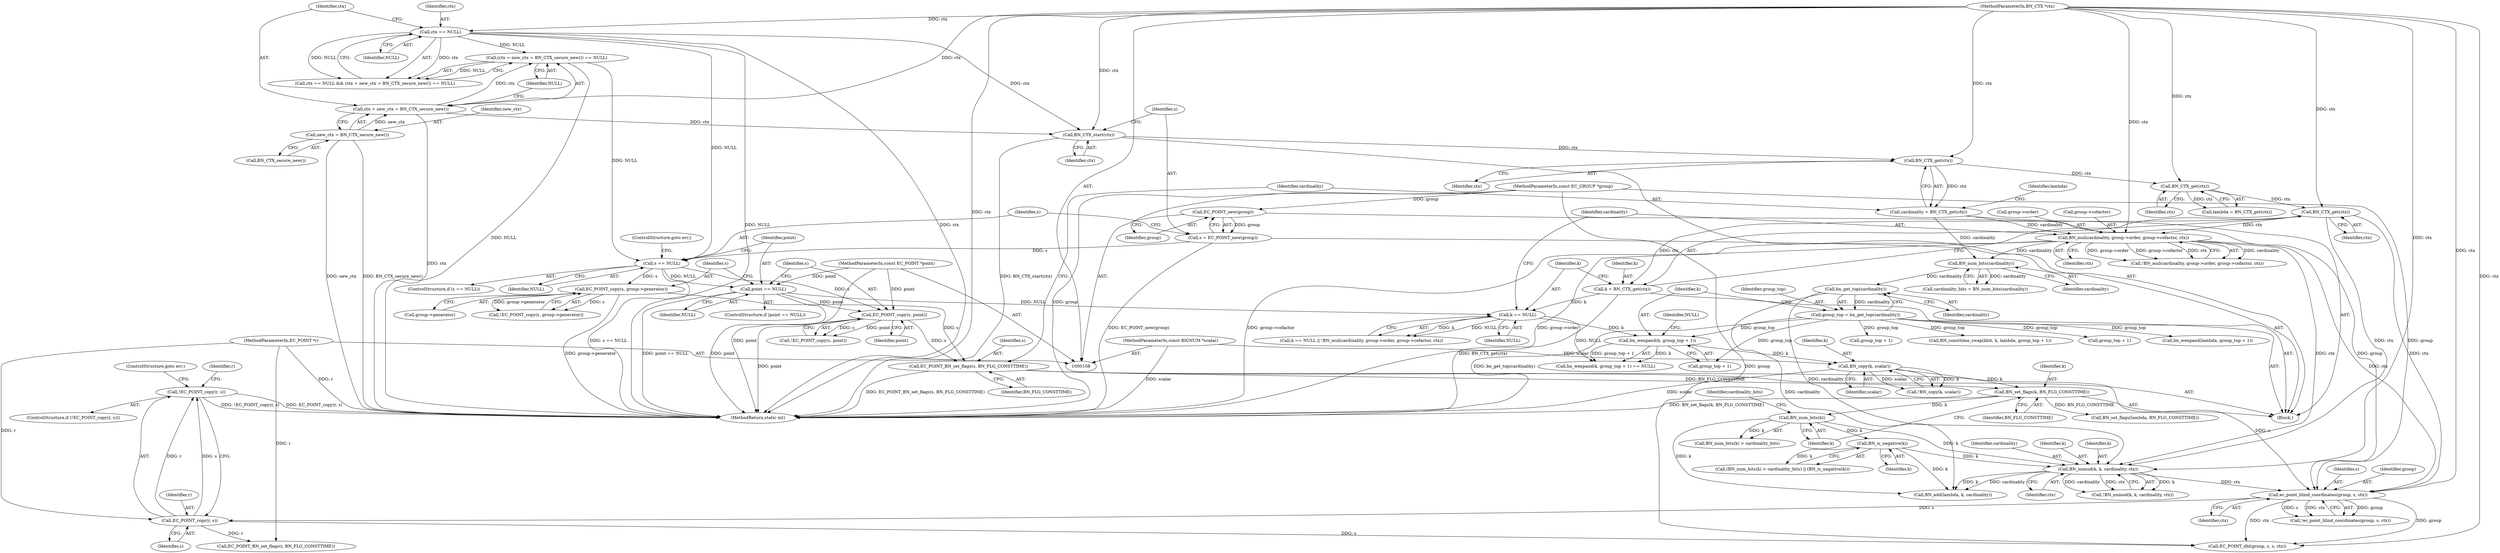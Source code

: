 digraph "0_openssl_56fb454d281a023b3f950d969693553d3f3ceea1@API" {
"1000365" [label="(Call,!EC_POINT_copy(r, s))"];
"1000366" [label="(Call,EC_POINT_copy(r, s))"];
"1000110" [label="(MethodParameterIn,EC_POINT *r)"];
"1000359" [label="(Call,ec_point_blind_coordinates(group, s, ctx))"];
"1000163" [label="(Call,EC_POINT_new(group))"];
"1000109" [label="(MethodParameterIn,const EC_GROUP *group)"];
"1000191" [label="(Call,EC_POINT_BN_set_flags(s, BN_FLG_CONSTTIME))"];
"1000187" [label="(Call,EC_POINT_copy(s, point))"];
"1000166" [label="(Call,s == NULL)"];
"1000161" [label="(Call,s = EC_POINT_new(group))"];
"1000147" [label="(Call,ctx == NULL)"];
"1000113" [label="(MethodParameterIn,BN_CTX *ctx)"];
"1000150" [label="(Call,(ctx = new_ctx = BN_CTX_secure_new()) == NULL)"];
"1000151" [label="(Call,ctx = new_ctx = BN_CTX_secure_new())"];
"1000153" [label="(Call,new_ctx = BN_CTX_secure_new())"];
"1000171" [label="(Call,point == NULL)"];
"1000112" [label="(MethodParameterIn,const EC_POINT *point)"];
"1000177" [label="(Call,EC_POINT_copy(s, group->generator))"];
"1000212" [label="(Call,BN_mul(cardinality, group->order, group->cofactor, ctx))"];
"1000194" [label="(Call,cardinality = BN_CTX_get(ctx))"];
"1000196" [label="(Call,BN_CTX_get(ctx))"];
"1000159" [label="(Call,BN_CTX_start(ctx))"];
"1000204" [label="(Call,BN_CTX_get(ctx))"];
"1000200" [label="(Call,BN_CTX_get(ctx))"];
"1000267" [label="(Call,BN_nnmod(k, k, cardinality, ctx))"];
"1000259" [label="(Call,BN_num_bits(k))"];
"1000253" [label="(Call,BN_set_flags(k, BN_FLG_CONSTTIME))"];
"1000249" [label="(Call,BN_copy(k, scalar))"];
"1000233" [label="(Call,bn_wexpand(k, group_top + 1))"];
"1000208" [label="(Call,k == NULL)"];
"1000202" [label="(Call,k = BN_CTX_get(ctx))"];
"1000226" [label="(Call,group_top = bn_get_top(cardinality))"];
"1000228" [label="(Call,bn_get_top(cardinality))"];
"1000224" [label="(Call,BN_num_bits(cardinality))"];
"1000111" [label="(MethodParameterIn,const BIGNUM *scalar)"];
"1000262" [label="(Call,BN_is_negative(k))"];
"1000147" [label="(Call,ctx == NULL)"];
"1000203" [label="(Identifier,k)"];
"1000248" [label="(Call,!BN_copy(k, scalar))"];
"1000232" [label="(Call,bn_wexpand(k, group_top + 1) == NULL)"];
"1000257" [label="(Call,(BN_num_bits(k) > cardinality_bits) || (BN_is_negative(k)))"];
"1000358" [label="(Call,!ec_point_blind_coordinates(group, s, ctx))"];
"1000369" [label="(ControlStructure,goto err;)"];
"1000262" [label="(Call,BN_is_negative(k))"];
"1000204" [label="(Call,BN_CTX_get(ctx))"];
"1000375" [label="(Call,EC_POINT_dbl(group, s, s, ctx))"];
"1000192" [label="(Identifier,s)"];
"1000213" [label="(Identifier,cardinality)"];
"1000194" [label="(Call,cardinality = BN_CTX_get(ctx))"];
"1000367" [label="(Identifier,r)"];
"1000280" [label="(Call,BN_set_flags(lambda, BN_FLG_CONSTTIME))"];
"1000360" [label="(Identifier,group)"];
"1000366" [label="(Call,EC_POINT_copy(r, s))"];
"1000263" [label="(Identifier,k)"];
"1000163" [label="(Call,EC_POINT_new(group))"];
"1000170" [label="(ControlStructure,if (point == NULL))"];
"1000195" [label="(Identifier,cardinality)"];
"1000224" [label="(Call,BN_num_bits(cardinality))"];
"1000271" [label="(Identifier,ctx)"];
"1000156" [label="(Identifier,NULL)"];
"1000269" [label="(Identifier,k)"];
"1000268" [label="(Identifier,k)"];
"1000114" [label="(Block,)"];
"1000295" [label="(Call,BN_consttime_swap(kbit, k, lambda, group_top + 1))"];
"1000196" [label="(Call,BN_CTX_get(ctx))"];
"1000155" [label="(Call,BN_CTX_secure_new())"];
"1000176" [label="(Call,!EC_POINT_copy(s, group->generator))"];
"1000167" [label="(Identifier,s)"];
"1000255" [label="(Identifier,BN_FLG_CONSTTIME)"];
"1000207" [label="(Call,k == NULL || !BN_mul(cardinality, group->order, group->cofactor, ctx))"];
"1000111" [label="(MethodParameterIn,const BIGNUM *scalar)"];
"1000149" [label="(Identifier,NULL)"];
"1000225" [label="(Identifier,cardinality)"];
"1000359" [label="(Call,ec_point_blind_coordinates(group, s, ctx))"];
"1000362" [label="(Identifier,ctx)"];
"1000235" [label="(Call,group_top + 1)"];
"1000260" [label="(Identifier,k)"];
"1000251" [label="(Identifier,scalar)"];
"1000166" [label="(Call,s == NULL)"];
"1000153" [label="(Call,new_ctx = BN_CTX_secure_new())"];
"1000150" [label="(Call,(ctx = new_ctx = BN_CTX_secure_new()) == NULL)"];
"1000179" [label="(Call,group->generator)"];
"1000199" [label="(Identifier,lambda)"];
"1000177" [label="(Call,EC_POINT_copy(s, group->generator))"];
"1000110" [label="(MethodParameterIn,EC_POINT *r)"];
"1000113" [label="(MethodParameterIn,BN_CTX *ctx)"];
"1000220" [label="(Identifier,ctx)"];
"1000217" [label="(Call,group->cofactor)"];
"1000249" [label="(Call,BN_copy(k, scalar))"];
"1000371" [label="(Identifier,r)"];
"1000299" [label="(Call,group_top + 1)"];
"1000432" [label="(MethodReturn,static int)"];
"1000154" [label="(Identifier,new_ctx)"];
"1000226" [label="(Call,group_top = bn_get_top(cardinality))"];
"1000267" [label="(Call,BN_nnmod(k, k, cardinality, ctx))"];
"1000109" [label="(MethodParameterIn,const EC_GROUP *group)"];
"1000368" [label="(Identifier,s)"];
"1000270" [label="(Identifier,cardinality)"];
"1000173" [label="(Identifier,NULL)"];
"1000191" [label="(Call,EC_POINT_BN_set_flags(s, BN_FLG_CONSTTIME))"];
"1000210" [label="(Identifier,NULL)"];
"1000202" [label="(Call,k = BN_CTX_get(ctx))"];
"1000151" [label="(Call,ctx = new_ctx = BN_CTX_secure_new())"];
"1000148" [label="(Identifier,ctx)"];
"1000250" [label="(Identifier,k)"];
"1000229" [label="(Identifier,cardinality)"];
"1000222" [label="(Call,cardinality_bits = BN_num_bits(cardinality))"];
"1000198" [label="(Call,lambda = BN_CTX_get(ctx))"];
"1000160" [label="(Identifier,ctx)"];
"1000165" [label="(ControlStructure,if (s == NULL))"];
"1000146" [label="(Call,ctx == NULL && (ctx = new_ctx = BN_CTX_secure_new()) == NULL)"];
"1000208" [label="(Call,k == NULL)"];
"1000254" [label="(Identifier,k)"];
"1000234" [label="(Identifier,k)"];
"1000211" [label="(Call,!BN_mul(cardinality, group->order, group->cofactor, ctx))"];
"1000209" [label="(Identifier,k)"];
"1000259" [label="(Call,BN_num_bits(k))"];
"1000238" [label="(Identifier,NULL)"];
"1000152" [label="(Identifier,ctx)"];
"1000365" [label="(Call,!EC_POINT_copy(r, s))"];
"1000275" [label="(Call,BN_add(lambda, k, cardinality))"];
"1000169" [label="(ControlStructure,goto err;)"];
"1000193" [label="(Identifier,BN_FLG_CONSTTIME)"];
"1000186" [label="(Call,!EC_POINT_copy(s, point))"];
"1000197" [label="(Identifier,ctx)"];
"1000178" [label="(Identifier,s)"];
"1000205" [label="(Identifier,ctx)"];
"1000258" [label="(Call,BN_num_bits(k) > cardinality_bits)"];
"1000361" [label="(Identifier,s)"];
"1000233" [label="(Call,bn_wexpand(k, group_top + 1))"];
"1000161" [label="(Call,s = EC_POINT_new(group))"];
"1000240" [label="(Call,bn_wexpand(lambda, group_top + 1))"];
"1000164" [label="(Identifier,group)"];
"1000159" [label="(Call,BN_CTX_start(ctx))"];
"1000162" [label="(Identifier,s)"];
"1000172" [label="(Identifier,point)"];
"1000189" [label="(Identifier,point)"];
"1000242" [label="(Call,group_top + 1)"];
"1000201" [label="(Identifier,ctx)"];
"1000200" [label="(Call,BN_CTX_get(ctx))"];
"1000227" [label="(Identifier,group_top)"];
"1000112" [label="(MethodParameterIn,const EC_POINT *point)"];
"1000228" [label="(Call,bn_get_top(cardinality))"];
"1000212" [label="(Call,BN_mul(cardinality, group->order, group->cofactor, ctx))"];
"1000364" [label="(ControlStructure,if (!EC_POINT_copy(r, s)))"];
"1000253" [label="(Call,BN_set_flags(k, BN_FLG_CONSTTIME))"];
"1000168" [label="(Identifier,NULL)"];
"1000188" [label="(Identifier,s)"];
"1000261" [label="(Identifier,cardinality_bits)"];
"1000266" [label="(Call,!BN_nnmod(k, k, cardinality, ctx))"];
"1000214" [label="(Call,group->order)"];
"1000187" [label="(Call,EC_POINT_copy(s, point))"];
"1000171" [label="(Call,point == NULL)"];
"1000370" [label="(Call,EC_POINT_BN_set_flags(r, BN_FLG_CONSTTIME))"];
"1000365" -> "1000364"  [label="AST: "];
"1000365" -> "1000366"  [label="CFG: "];
"1000366" -> "1000365"  [label="AST: "];
"1000369" -> "1000365"  [label="CFG: "];
"1000371" -> "1000365"  [label="CFG: "];
"1000365" -> "1000432"  [label="DDG: !EC_POINT_copy(r, s)"];
"1000365" -> "1000432"  [label="DDG: EC_POINT_copy(r, s)"];
"1000366" -> "1000365"  [label="DDG: r"];
"1000366" -> "1000365"  [label="DDG: s"];
"1000366" -> "1000368"  [label="CFG: "];
"1000367" -> "1000366"  [label="AST: "];
"1000368" -> "1000366"  [label="AST: "];
"1000110" -> "1000366"  [label="DDG: r"];
"1000359" -> "1000366"  [label="DDG: s"];
"1000366" -> "1000370"  [label="DDG: r"];
"1000366" -> "1000375"  [label="DDG: s"];
"1000110" -> "1000108"  [label="AST: "];
"1000110" -> "1000432"  [label="DDG: r"];
"1000110" -> "1000370"  [label="DDG: r"];
"1000359" -> "1000358"  [label="AST: "];
"1000359" -> "1000362"  [label="CFG: "];
"1000360" -> "1000359"  [label="AST: "];
"1000361" -> "1000359"  [label="AST: "];
"1000362" -> "1000359"  [label="AST: "];
"1000358" -> "1000359"  [label="CFG: "];
"1000359" -> "1000358"  [label="DDG: group"];
"1000359" -> "1000358"  [label="DDG: s"];
"1000359" -> "1000358"  [label="DDG: ctx"];
"1000163" -> "1000359"  [label="DDG: group"];
"1000109" -> "1000359"  [label="DDG: group"];
"1000191" -> "1000359"  [label="DDG: s"];
"1000212" -> "1000359"  [label="DDG: ctx"];
"1000204" -> "1000359"  [label="DDG: ctx"];
"1000267" -> "1000359"  [label="DDG: ctx"];
"1000113" -> "1000359"  [label="DDG: ctx"];
"1000359" -> "1000375"  [label="DDG: group"];
"1000359" -> "1000375"  [label="DDG: ctx"];
"1000163" -> "1000161"  [label="AST: "];
"1000163" -> "1000164"  [label="CFG: "];
"1000164" -> "1000163"  [label="AST: "];
"1000161" -> "1000163"  [label="CFG: "];
"1000163" -> "1000161"  [label="DDG: group"];
"1000109" -> "1000163"  [label="DDG: group"];
"1000109" -> "1000108"  [label="AST: "];
"1000109" -> "1000432"  [label="DDG: group"];
"1000109" -> "1000375"  [label="DDG: group"];
"1000191" -> "1000114"  [label="AST: "];
"1000191" -> "1000193"  [label="CFG: "];
"1000192" -> "1000191"  [label="AST: "];
"1000193" -> "1000191"  [label="AST: "];
"1000195" -> "1000191"  [label="CFG: "];
"1000191" -> "1000432"  [label="DDG: EC_POINT_BN_set_flags(s, BN_FLG_CONSTTIME)"];
"1000187" -> "1000191"  [label="DDG: s"];
"1000177" -> "1000191"  [label="DDG: s"];
"1000191" -> "1000253"  [label="DDG: BN_FLG_CONSTTIME"];
"1000187" -> "1000186"  [label="AST: "];
"1000187" -> "1000189"  [label="CFG: "];
"1000188" -> "1000187"  [label="AST: "];
"1000189" -> "1000187"  [label="AST: "];
"1000186" -> "1000187"  [label="CFG: "];
"1000187" -> "1000432"  [label="DDG: point"];
"1000187" -> "1000186"  [label="DDG: s"];
"1000187" -> "1000186"  [label="DDG: point"];
"1000166" -> "1000187"  [label="DDG: s"];
"1000171" -> "1000187"  [label="DDG: point"];
"1000112" -> "1000187"  [label="DDG: point"];
"1000166" -> "1000165"  [label="AST: "];
"1000166" -> "1000168"  [label="CFG: "];
"1000167" -> "1000166"  [label="AST: "];
"1000168" -> "1000166"  [label="AST: "];
"1000169" -> "1000166"  [label="CFG: "];
"1000172" -> "1000166"  [label="CFG: "];
"1000166" -> "1000432"  [label="DDG: s == NULL"];
"1000161" -> "1000166"  [label="DDG: s"];
"1000147" -> "1000166"  [label="DDG: NULL"];
"1000150" -> "1000166"  [label="DDG: NULL"];
"1000166" -> "1000171"  [label="DDG: NULL"];
"1000166" -> "1000177"  [label="DDG: s"];
"1000161" -> "1000114"  [label="AST: "];
"1000162" -> "1000161"  [label="AST: "];
"1000167" -> "1000161"  [label="CFG: "];
"1000161" -> "1000432"  [label="DDG: EC_POINT_new(group)"];
"1000147" -> "1000146"  [label="AST: "];
"1000147" -> "1000149"  [label="CFG: "];
"1000148" -> "1000147"  [label="AST: "];
"1000149" -> "1000147"  [label="AST: "];
"1000152" -> "1000147"  [label="CFG: "];
"1000146" -> "1000147"  [label="CFG: "];
"1000147" -> "1000432"  [label="DDG: NULL"];
"1000147" -> "1000432"  [label="DDG: ctx"];
"1000147" -> "1000146"  [label="DDG: ctx"];
"1000147" -> "1000146"  [label="DDG: NULL"];
"1000113" -> "1000147"  [label="DDG: ctx"];
"1000147" -> "1000150"  [label="DDG: NULL"];
"1000147" -> "1000159"  [label="DDG: ctx"];
"1000113" -> "1000108"  [label="AST: "];
"1000113" -> "1000432"  [label="DDG: ctx"];
"1000113" -> "1000151"  [label="DDG: ctx"];
"1000113" -> "1000159"  [label="DDG: ctx"];
"1000113" -> "1000196"  [label="DDG: ctx"];
"1000113" -> "1000200"  [label="DDG: ctx"];
"1000113" -> "1000204"  [label="DDG: ctx"];
"1000113" -> "1000212"  [label="DDG: ctx"];
"1000113" -> "1000267"  [label="DDG: ctx"];
"1000113" -> "1000375"  [label="DDG: ctx"];
"1000150" -> "1000146"  [label="AST: "];
"1000150" -> "1000156"  [label="CFG: "];
"1000151" -> "1000150"  [label="AST: "];
"1000156" -> "1000150"  [label="AST: "];
"1000146" -> "1000150"  [label="CFG: "];
"1000150" -> "1000432"  [label="DDG: NULL"];
"1000150" -> "1000146"  [label="DDG: NULL"];
"1000151" -> "1000150"  [label="DDG: ctx"];
"1000151" -> "1000153"  [label="CFG: "];
"1000152" -> "1000151"  [label="AST: "];
"1000153" -> "1000151"  [label="AST: "];
"1000156" -> "1000151"  [label="CFG: "];
"1000151" -> "1000432"  [label="DDG: ctx"];
"1000153" -> "1000151"  [label="DDG: new_ctx"];
"1000151" -> "1000159"  [label="DDG: ctx"];
"1000153" -> "1000155"  [label="CFG: "];
"1000154" -> "1000153"  [label="AST: "];
"1000155" -> "1000153"  [label="AST: "];
"1000153" -> "1000432"  [label="DDG: BN_CTX_secure_new()"];
"1000153" -> "1000432"  [label="DDG: new_ctx"];
"1000171" -> "1000170"  [label="AST: "];
"1000171" -> "1000173"  [label="CFG: "];
"1000172" -> "1000171"  [label="AST: "];
"1000173" -> "1000171"  [label="AST: "];
"1000178" -> "1000171"  [label="CFG: "];
"1000188" -> "1000171"  [label="CFG: "];
"1000171" -> "1000432"  [label="DDG: point"];
"1000171" -> "1000432"  [label="DDG: point == NULL"];
"1000112" -> "1000171"  [label="DDG: point"];
"1000171" -> "1000208"  [label="DDG: NULL"];
"1000112" -> "1000108"  [label="AST: "];
"1000112" -> "1000432"  [label="DDG: point"];
"1000177" -> "1000176"  [label="AST: "];
"1000177" -> "1000179"  [label="CFG: "];
"1000178" -> "1000177"  [label="AST: "];
"1000179" -> "1000177"  [label="AST: "];
"1000176" -> "1000177"  [label="CFG: "];
"1000177" -> "1000432"  [label="DDG: group->generator"];
"1000177" -> "1000176"  [label="DDG: s"];
"1000177" -> "1000176"  [label="DDG: group->generator"];
"1000212" -> "1000211"  [label="AST: "];
"1000212" -> "1000220"  [label="CFG: "];
"1000213" -> "1000212"  [label="AST: "];
"1000214" -> "1000212"  [label="AST: "];
"1000217" -> "1000212"  [label="AST: "];
"1000220" -> "1000212"  [label="AST: "];
"1000211" -> "1000212"  [label="CFG: "];
"1000212" -> "1000432"  [label="DDG: group->cofactor"];
"1000212" -> "1000432"  [label="DDG: group->order"];
"1000212" -> "1000211"  [label="DDG: cardinality"];
"1000212" -> "1000211"  [label="DDG: group->order"];
"1000212" -> "1000211"  [label="DDG: group->cofactor"];
"1000212" -> "1000211"  [label="DDG: ctx"];
"1000194" -> "1000212"  [label="DDG: cardinality"];
"1000204" -> "1000212"  [label="DDG: ctx"];
"1000212" -> "1000224"  [label="DDG: cardinality"];
"1000212" -> "1000267"  [label="DDG: ctx"];
"1000194" -> "1000114"  [label="AST: "];
"1000194" -> "1000196"  [label="CFG: "];
"1000195" -> "1000194"  [label="AST: "];
"1000196" -> "1000194"  [label="AST: "];
"1000199" -> "1000194"  [label="CFG: "];
"1000196" -> "1000194"  [label="DDG: ctx"];
"1000194" -> "1000224"  [label="DDG: cardinality"];
"1000196" -> "1000197"  [label="CFG: "];
"1000197" -> "1000196"  [label="AST: "];
"1000159" -> "1000196"  [label="DDG: ctx"];
"1000196" -> "1000200"  [label="DDG: ctx"];
"1000159" -> "1000114"  [label="AST: "];
"1000159" -> "1000160"  [label="CFG: "];
"1000160" -> "1000159"  [label="AST: "];
"1000162" -> "1000159"  [label="CFG: "];
"1000159" -> "1000432"  [label="DDG: BN_CTX_start(ctx)"];
"1000204" -> "1000202"  [label="AST: "];
"1000204" -> "1000205"  [label="CFG: "];
"1000205" -> "1000204"  [label="AST: "];
"1000202" -> "1000204"  [label="CFG: "];
"1000204" -> "1000202"  [label="DDG: ctx"];
"1000200" -> "1000204"  [label="DDG: ctx"];
"1000204" -> "1000267"  [label="DDG: ctx"];
"1000200" -> "1000198"  [label="AST: "];
"1000200" -> "1000201"  [label="CFG: "];
"1000201" -> "1000200"  [label="AST: "];
"1000198" -> "1000200"  [label="CFG: "];
"1000200" -> "1000198"  [label="DDG: ctx"];
"1000267" -> "1000266"  [label="AST: "];
"1000267" -> "1000271"  [label="CFG: "];
"1000268" -> "1000267"  [label="AST: "];
"1000269" -> "1000267"  [label="AST: "];
"1000270" -> "1000267"  [label="AST: "];
"1000271" -> "1000267"  [label="AST: "];
"1000266" -> "1000267"  [label="CFG: "];
"1000267" -> "1000266"  [label="DDG: k"];
"1000267" -> "1000266"  [label="DDG: cardinality"];
"1000267" -> "1000266"  [label="DDG: ctx"];
"1000259" -> "1000267"  [label="DDG: k"];
"1000262" -> "1000267"  [label="DDG: k"];
"1000228" -> "1000267"  [label="DDG: cardinality"];
"1000267" -> "1000275"  [label="DDG: k"];
"1000267" -> "1000275"  [label="DDG: cardinality"];
"1000259" -> "1000258"  [label="AST: "];
"1000259" -> "1000260"  [label="CFG: "];
"1000260" -> "1000259"  [label="AST: "];
"1000261" -> "1000259"  [label="CFG: "];
"1000259" -> "1000258"  [label="DDG: k"];
"1000253" -> "1000259"  [label="DDG: k"];
"1000259" -> "1000262"  [label="DDG: k"];
"1000259" -> "1000275"  [label="DDG: k"];
"1000253" -> "1000114"  [label="AST: "];
"1000253" -> "1000255"  [label="CFG: "];
"1000254" -> "1000253"  [label="AST: "];
"1000255" -> "1000253"  [label="AST: "];
"1000260" -> "1000253"  [label="CFG: "];
"1000253" -> "1000432"  [label="DDG: BN_set_flags(k, BN_FLG_CONSTTIME)"];
"1000249" -> "1000253"  [label="DDG: k"];
"1000253" -> "1000280"  [label="DDG: BN_FLG_CONSTTIME"];
"1000249" -> "1000248"  [label="AST: "];
"1000249" -> "1000251"  [label="CFG: "];
"1000250" -> "1000249"  [label="AST: "];
"1000251" -> "1000249"  [label="AST: "];
"1000248" -> "1000249"  [label="CFG: "];
"1000249" -> "1000432"  [label="DDG: scalar"];
"1000249" -> "1000248"  [label="DDG: k"];
"1000249" -> "1000248"  [label="DDG: scalar"];
"1000233" -> "1000249"  [label="DDG: k"];
"1000111" -> "1000249"  [label="DDG: scalar"];
"1000233" -> "1000232"  [label="AST: "];
"1000233" -> "1000235"  [label="CFG: "];
"1000234" -> "1000233"  [label="AST: "];
"1000235" -> "1000233"  [label="AST: "];
"1000238" -> "1000233"  [label="CFG: "];
"1000233" -> "1000232"  [label="DDG: k"];
"1000233" -> "1000232"  [label="DDG: group_top + 1"];
"1000208" -> "1000233"  [label="DDG: k"];
"1000226" -> "1000233"  [label="DDG: group_top"];
"1000208" -> "1000207"  [label="AST: "];
"1000208" -> "1000210"  [label="CFG: "];
"1000209" -> "1000208"  [label="AST: "];
"1000210" -> "1000208"  [label="AST: "];
"1000213" -> "1000208"  [label="CFG: "];
"1000207" -> "1000208"  [label="CFG: "];
"1000208" -> "1000207"  [label="DDG: k"];
"1000208" -> "1000207"  [label="DDG: NULL"];
"1000202" -> "1000208"  [label="DDG: k"];
"1000208" -> "1000232"  [label="DDG: NULL"];
"1000202" -> "1000114"  [label="AST: "];
"1000203" -> "1000202"  [label="AST: "];
"1000209" -> "1000202"  [label="CFG: "];
"1000202" -> "1000432"  [label="DDG: BN_CTX_get(ctx)"];
"1000226" -> "1000114"  [label="AST: "];
"1000226" -> "1000228"  [label="CFG: "];
"1000227" -> "1000226"  [label="AST: "];
"1000228" -> "1000226"  [label="AST: "];
"1000234" -> "1000226"  [label="CFG: "];
"1000226" -> "1000432"  [label="DDG: bn_get_top(cardinality)"];
"1000228" -> "1000226"  [label="DDG: cardinality"];
"1000226" -> "1000235"  [label="DDG: group_top"];
"1000226" -> "1000240"  [label="DDG: group_top"];
"1000226" -> "1000242"  [label="DDG: group_top"];
"1000226" -> "1000295"  [label="DDG: group_top"];
"1000226" -> "1000299"  [label="DDG: group_top"];
"1000228" -> "1000229"  [label="CFG: "];
"1000229" -> "1000228"  [label="AST: "];
"1000224" -> "1000228"  [label="DDG: cardinality"];
"1000228" -> "1000275"  [label="DDG: cardinality"];
"1000224" -> "1000222"  [label="AST: "];
"1000224" -> "1000225"  [label="CFG: "];
"1000225" -> "1000224"  [label="AST: "];
"1000222" -> "1000224"  [label="CFG: "];
"1000224" -> "1000222"  [label="DDG: cardinality"];
"1000111" -> "1000108"  [label="AST: "];
"1000111" -> "1000432"  [label="DDG: scalar"];
"1000262" -> "1000257"  [label="AST: "];
"1000262" -> "1000263"  [label="CFG: "];
"1000263" -> "1000262"  [label="AST: "];
"1000257" -> "1000262"  [label="CFG: "];
"1000262" -> "1000257"  [label="DDG: k"];
"1000262" -> "1000275"  [label="DDG: k"];
}
